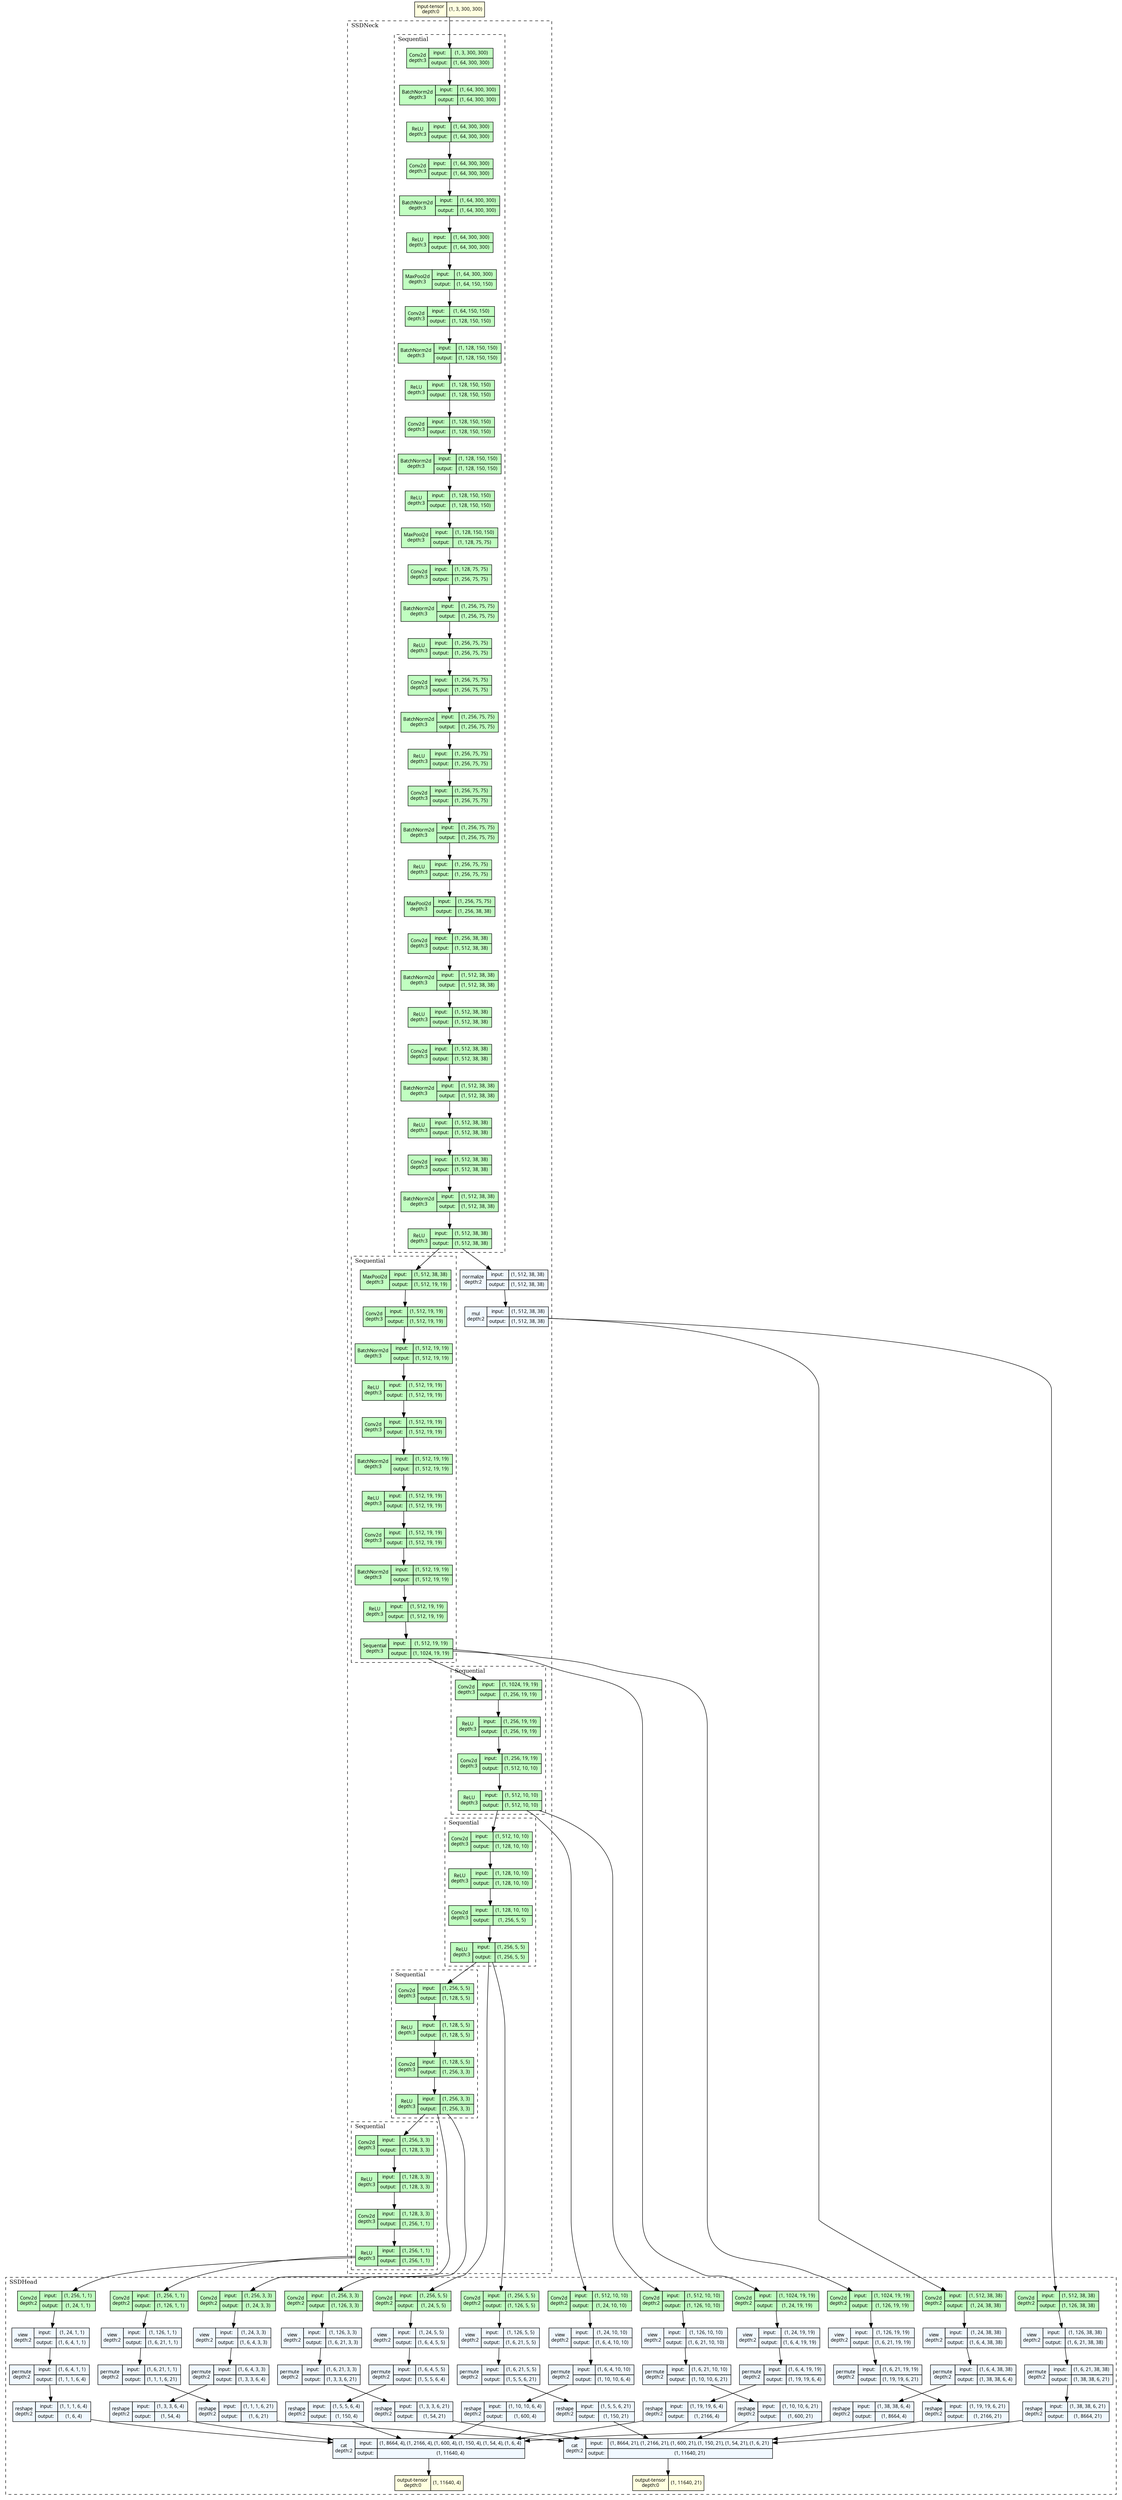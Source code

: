 strict digraph vgg16_bn {
	graph [ordering=in rankdir=TB size="78.89999999999999,78.89999999999999"]
	node [align=left fontname="Linux libertine" fontsize=10 height=0.2 margin=0 ranksep=0.1 shape=plaintext style=filled]
	edge [fontsize=10]
	0 [label=<
                    <TABLE BORDER="0" CELLBORDER="1"
                    CELLSPACING="0" CELLPADDING="4">
                        <TR><TD>input-tensor<BR/>depth:0</TD><TD>(1, 3, 300, 300)</TD></TR>
                    </TABLE>> fillcolor=lightyellow]
	subgraph cluster_2 {
		fontsize=12 label=SSDNeck labeljust=l style=dashed
		subgraph cluster_3 {
			fontsize=12 label=Sequential labeljust=l style=dashed
			1 [label=<
                    <TABLE BORDER="0" CELLBORDER="1"
                    CELLSPACING="0" CELLPADDING="4">
                    <TR>
                        <TD ROWSPAN="2">Conv2d<BR/>depth:3</TD>
                        <TD COLSPAN="2">input:</TD>
                        <TD COLSPAN="2">(1, 3, 300, 300) </TD>
                    </TR>
                    <TR>
                        <TD COLSPAN="2">output: </TD>
                        <TD COLSPAN="2">(1, 64, 300, 300) </TD>
                    </TR>
                    </TABLE>> fillcolor=darkseagreen1]
			2 [label=<
                    <TABLE BORDER="0" CELLBORDER="1"
                    CELLSPACING="0" CELLPADDING="4">
                    <TR>
                        <TD ROWSPAN="2">BatchNorm2d<BR/>depth:3</TD>
                        <TD COLSPAN="2">input:</TD>
                        <TD COLSPAN="2">(1, 64, 300, 300) </TD>
                    </TR>
                    <TR>
                        <TD COLSPAN="2">output: </TD>
                        <TD COLSPAN="2">(1, 64, 300, 300) </TD>
                    </TR>
                    </TABLE>> fillcolor=darkseagreen1]
			3 [label=<
                    <TABLE BORDER="0" CELLBORDER="1"
                    CELLSPACING="0" CELLPADDING="4">
                    <TR>
                        <TD ROWSPAN="2">ReLU<BR/>depth:3</TD>
                        <TD COLSPAN="2">input:</TD>
                        <TD COLSPAN="2">(1, 64, 300, 300) </TD>
                    </TR>
                    <TR>
                        <TD COLSPAN="2">output: </TD>
                        <TD COLSPAN="2">(1, 64, 300, 300) </TD>
                    </TR>
                    </TABLE>> fillcolor=darkseagreen1]
			4 [label=<
                    <TABLE BORDER="0" CELLBORDER="1"
                    CELLSPACING="0" CELLPADDING="4">
                    <TR>
                        <TD ROWSPAN="2">Conv2d<BR/>depth:3</TD>
                        <TD COLSPAN="2">input:</TD>
                        <TD COLSPAN="2">(1, 64, 300, 300) </TD>
                    </TR>
                    <TR>
                        <TD COLSPAN="2">output: </TD>
                        <TD COLSPAN="2">(1, 64, 300, 300) </TD>
                    </TR>
                    </TABLE>> fillcolor=darkseagreen1]
			5 [label=<
                    <TABLE BORDER="0" CELLBORDER="1"
                    CELLSPACING="0" CELLPADDING="4">
                    <TR>
                        <TD ROWSPAN="2">BatchNorm2d<BR/>depth:3</TD>
                        <TD COLSPAN="2">input:</TD>
                        <TD COLSPAN="2">(1, 64, 300, 300) </TD>
                    </TR>
                    <TR>
                        <TD COLSPAN="2">output: </TD>
                        <TD COLSPAN="2">(1, 64, 300, 300) </TD>
                    </TR>
                    </TABLE>> fillcolor=darkseagreen1]
			6 [label=<
                    <TABLE BORDER="0" CELLBORDER="1"
                    CELLSPACING="0" CELLPADDING="4">
                    <TR>
                        <TD ROWSPAN="2">ReLU<BR/>depth:3</TD>
                        <TD COLSPAN="2">input:</TD>
                        <TD COLSPAN="2">(1, 64, 300, 300) </TD>
                    </TR>
                    <TR>
                        <TD COLSPAN="2">output: </TD>
                        <TD COLSPAN="2">(1, 64, 300, 300) </TD>
                    </TR>
                    </TABLE>> fillcolor=darkseagreen1]
			7 [label=<
                    <TABLE BORDER="0" CELLBORDER="1"
                    CELLSPACING="0" CELLPADDING="4">
                    <TR>
                        <TD ROWSPAN="2">MaxPool2d<BR/>depth:3</TD>
                        <TD COLSPAN="2">input:</TD>
                        <TD COLSPAN="2">(1, 64, 300, 300) </TD>
                    </TR>
                    <TR>
                        <TD COLSPAN="2">output: </TD>
                        <TD COLSPAN="2">(1, 64, 150, 150) </TD>
                    </TR>
                    </TABLE>> fillcolor=darkseagreen1]
			8 [label=<
                    <TABLE BORDER="0" CELLBORDER="1"
                    CELLSPACING="0" CELLPADDING="4">
                    <TR>
                        <TD ROWSPAN="2">Conv2d<BR/>depth:3</TD>
                        <TD COLSPAN="2">input:</TD>
                        <TD COLSPAN="2">(1, 64, 150, 150) </TD>
                    </TR>
                    <TR>
                        <TD COLSPAN="2">output: </TD>
                        <TD COLSPAN="2">(1, 128, 150, 150) </TD>
                    </TR>
                    </TABLE>> fillcolor=darkseagreen1]
			9 [label=<
                    <TABLE BORDER="0" CELLBORDER="1"
                    CELLSPACING="0" CELLPADDING="4">
                    <TR>
                        <TD ROWSPAN="2">BatchNorm2d<BR/>depth:3</TD>
                        <TD COLSPAN="2">input:</TD>
                        <TD COLSPAN="2">(1, 128, 150, 150) </TD>
                    </TR>
                    <TR>
                        <TD COLSPAN="2">output: </TD>
                        <TD COLSPAN="2">(1, 128, 150, 150) </TD>
                    </TR>
                    </TABLE>> fillcolor=darkseagreen1]
			10 [label=<
                    <TABLE BORDER="0" CELLBORDER="1"
                    CELLSPACING="0" CELLPADDING="4">
                    <TR>
                        <TD ROWSPAN="2">ReLU<BR/>depth:3</TD>
                        <TD COLSPAN="2">input:</TD>
                        <TD COLSPAN="2">(1, 128, 150, 150) </TD>
                    </TR>
                    <TR>
                        <TD COLSPAN="2">output: </TD>
                        <TD COLSPAN="2">(1, 128, 150, 150) </TD>
                    </TR>
                    </TABLE>> fillcolor=darkseagreen1]
			11 [label=<
                    <TABLE BORDER="0" CELLBORDER="1"
                    CELLSPACING="0" CELLPADDING="4">
                    <TR>
                        <TD ROWSPAN="2">Conv2d<BR/>depth:3</TD>
                        <TD COLSPAN="2">input:</TD>
                        <TD COLSPAN="2">(1, 128, 150, 150) </TD>
                    </TR>
                    <TR>
                        <TD COLSPAN="2">output: </TD>
                        <TD COLSPAN="2">(1, 128, 150, 150) </TD>
                    </TR>
                    </TABLE>> fillcolor=darkseagreen1]
			12 [label=<
                    <TABLE BORDER="0" CELLBORDER="1"
                    CELLSPACING="0" CELLPADDING="4">
                    <TR>
                        <TD ROWSPAN="2">BatchNorm2d<BR/>depth:3</TD>
                        <TD COLSPAN="2">input:</TD>
                        <TD COLSPAN="2">(1, 128, 150, 150) </TD>
                    </TR>
                    <TR>
                        <TD COLSPAN="2">output: </TD>
                        <TD COLSPAN="2">(1, 128, 150, 150) </TD>
                    </TR>
                    </TABLE>> fillcolor=darkseagreen1]
			13 [label=<
                    <TABLE BORDER="0" CELLBORDER="1"
                    CELLSPACING="0" CELLPADDING="4">
                    <TR>
                        <TD ROWSPAN="2">ReLU<BR/>depth:3</TD>
                        <TD COLSPAN="2">input:</TD>
                        <TD COLSPAN="2">(1, 128, 150, 150) </TD>
                    </TR>
                    <TR>
                        <TD COLSPAN="2">output: </TD>
                        <TD COLSPAN="2">(1, 128, 150, 150) </TD>
                    </TR>
                    </TABLE>> fillcolor=darkseagreen1]
			14 [label=<
                    <TABLE BORDER="0" CELLBORDER="1"
                    CELLSPACING="0" CELLPADDING="4">
                    <TR>
                        <TD ROWSPAN="2">MaxPool2d<BR/>depth:3</TD>
                        <TD COLSPAN="2">input:</TD>
                        <TD COLSPAN="2">(1, 128, 150, 150) </TD>
                    </TR>
                    <TR>
                        <TD COLSPAN="2">output: </TD>
                        <TD COLSPAN="2">(1, 128, 75, 75) </TD>
                    </TR>
                    </TABLE>> fillcolor=darkseagreen1]
			15 [label=<
                    <TABLE BORDER="0" CELLBORDER="1"
                    CELLSPACING="0" CELLPADDING="4">
                    <TR>
                        <TD ROWSPAN="2">Conv2d<BR/>depth:3</TD>
                        <TD COLSPAN="2">input:</TD>
                        <TD COLSPAN="2">(1, 128, 75, 75) </TD>
                    </TR>
                    <TR>
                        <TD COLSPAN="2">output: </TD>
                        <TD COLSPAN="2">(1, 256, 75, 75) </TD>
                    </TR>
                    </TABLE>> fillcolor=darkseagreen1]
			16 [label=<
                    <TABLE BORDER="0" CELLBORDER="1"
                    CELLSPACING="0" CELLPADDING="4">
                    <TR>
                        <TD ROWSPAN="2">BatchNorm2d<BR/>depth:3</TD>
                        <TD COLSPAN="2">input:</TD>
                        <TD COLSPAN="2">(1, 256, 75, 75) </TD>
                    </TR>
                    <TR>
                        <TD COLSPAN="2">output: </TD>
                        <TD COLSPAN="2">(1, 256, 75, 75) </TD>
                    </TR>
                    </TABLE>> fillcolor=darkseagreen1]
			17 [label=<
                    <TABLE BORDER="0" CELLBORDER="1"
                    CELLSPACING="0" CELLPADDING="4">
                    <TR>
                        <TD ROWSPAN="2">ReLU<BR/>depth:3</TD>
                        <TD COLSPAN="2">input:</TD>
                        <TD COLSPAN="2">(1, 256, 75, 75) </TD>
                    </TR>
                    <TR>
                        <TD COLSPAN="2">output: </TD>
                        <TD COLSPAN="2">(1, 256, 75, 75) </TD>
                    </TR>
                    </TABLE>> fillcolor=darkseagreen1]
			18 [label=<
                    <TABLE BORDER="0" CELLBORDER="1"
                    CELLSPACING="0" CELLPADDING="4">
                    <TR>
                        <TD ROWSPAN="2">Conv2d<BR/>depth:3</TD>
                        <TD COLSPAN="2">input:</TD>
                        <TD COLSPAN="2">(1, 256, 75, 75) </TD>
                    </TR>
                    <TR>
                        <TD COLSPAN="2">output: </TD>
                        <TD COLSPAN="2">(1, 256, 75, 75) </TD>
                    </TR>
                    </TABLE>> fillcolor=darkseagreen1]
			19 [label=<
                    <TABLE BORDER="0" CELLBORDER="1"
                    CELLSPACING="0" CELLPADDING="4">
                    <TR>
                        <TD ROWSPAN="2">BatchNorm2d<BR/>depth:3</TD>
                        <TD COLSPAN="2">input:</TD>
                        <TD COLSPAN="2">(1, 256, 75, 75) </TD>
                    </TR>
                    <TR>
                        <TD COLSPAN="2">output: </TD>
                        <TD COLSPAN="2">(1, 256, 75, 75) </TD>
                    </TR>
                    </TABLE>> fillcolor=darkseagreen1]
			20 [label=<
                    <TABLE BORDER="0" CELLBORDER="1"
                    CELLSPACING="0" CELLPADDING="4">
                    <TR>
                        <TD ROWSPAN="2">ReLU<BR/>depth:3</TD>
                        <TD COLSPAN="2">input:</TD>
                        <TD COLSPAN="2">(1, 256, 75, 75) </TD>
                    </TR>
                    <TR>
                        <TD COLSPAN="2">output: </TD>
                        <TD COLSPAN="2">(1, 256, 75, 75) </TD>
                    </TR>
                    </TABLE>> fillcolor=darkseagreen1]
			21 [label=<
                    <TABLE BORDER="0" CELLBORDER="1"
                    CELLSPACING="0" CELLPADDING="4">
                    <TR>
                        <TD ROWSPAN="2">Conv2d<BR/>depth:3</TD>
                        <TD COLSPAN="2">input:</TD>
                        <TD COLSPAN="2">(1, 256, 75, 75) </TD>
                    </TR>
                    <TR>
                        <TD COLSPAN="2">output: </TD>
                        <TD COLSPAN="2">(1, 256, 75, 75) </TD>
                    </TR>
                    </TABLE>> fillcolor=darkseagreen1]
			22 [label=<
                    <TABLE BORDER="0" CELLBORDER="1"
                    CELLSPACING="0" CELLPADDING="4">
                    <TR>
                        <TD ROWSPAN="2">BatchNorm2d<BR/>depth:3</TD>
                        <TD COLSPAN="2">input:</TD>
                        <TD COLSPAN="2">(1, 256, 75, 75) </TD>
                    </TR>
                    <TR>
                        <TD COLSPAN="2">output: </TD>
                        <TD COLSPAN="2">(1, 256, 75, 75) </TD>
                    </TR>
                    </TABLE>> fillcolor=darkseagreen1]
			23 [label=<
                    <TABLE BORDER="0" CELLBORDER="1"
                    CELLSPACING="0" CELLPADDING="4">
                    <TR>
                        <TD ROWSPAN="2">ReLU<BR/>depth:3</TD>
                        <TD COLSPAN="2">input:</TD>
                        <TD COLSPAN="2">(1, 256, 75, 75) </TD>
                    </TR>
                    <TR>
                        <TD COLSPAN="2">output: </TD>
                        <TD COLSPAN="2">(1, 256, 75, 75) </TD>
                    </TR>
                    </TABLE>> fillcolor=darkseagreen1]
			24 [label=<
                    <TABLE BORDER="0" CELLBORDER="1"
                    CELLSPACING="0" CELLPADDING="4">
                    <TR>
                        <TD ROWSPAN="2">MaxPool2d<BR/>depth:3</TD>
                        <TD COLSPAN="2">input:</TD>
                        <TD COLSPAN="2">(1, 256, 75, 75) </TD>
                    </TR>
                    <TR>
                        <TD COLSPAN="2">output: </TD>
                        <TD COLSPAN="2">(1, 256, 38, 38) </TD>
                    </TR>
                    </TABLE>> fillcolor=darkseagreen1]
			25 [label=<
                    <TABLE BORDER="0" CELLBORDER="1"
                    CELLSPACING="0" CELLPADDING="4">
                    <TR>
                        <TD ROWSPAN="2">Conv2d<BR/>depth:3</TD>
                        <TD COLSPAN="2">input:</TD>
                        <TD COLSPAN="2">(1, 256, 38, 38) </TD>
                    </TR>
                    <TR>
                        <TD COLSPAN="2">output: </TD>
                        <TD COLSPAN="2">(1, 512, 38, 38) </TD>
                    </TR>
                    </TABLE>> fillcolor=darkseagreen1]
			26 [label=<
                    <TABLE BORDER="0" CELLBORDER="1"
                    CELLSPACING="0" CELLPADDING="4">
                    <TR>
                        <TD ROWSPAN="2">BatchNorm2d<BR/>depth:3</TD>
                        <TD COLSPAN="2">input:</TD>
                        <TD COLSPAN="2">(1, 512, 38, 38) </TD>
                    </TR>
                    <TR>
                        <TD COLSPAN="2">output: </TD>
                        <TD COLSPAN="2">(1, 512, 38, 38) </TD>
                    </TR>
                    </TABLE>> fillcolor=darkseagreen1]
			27 [label=<
                    <TABLE BORDER="0" CELLBORDER="1"
                    CELLSPACING="0" CELLPADDING="4">
                    <TR>
                        <TD ROWSPAN="2">ReLU<BR/>depth:3</TD>
                        <TD COLSPAN="2">input:</TD>
                        <TD COLSPAN="2">(1, 512, 38, 38) </TD>
                    </TR>
                    <TR>
                        <TD COLSPAN="2">output: </TD>
                        <TD COLSPAN="2">(1, 512, 38, 38) </TD>
                    </TR>
                    </TABLE>> fillcolor=darkseagreen1]
			28 [label=<
                    <TABLE BORDER="0" CELLBORDER="1"
                    CELLSPACING="0" CELLPADDING="4">
                    <TR>
                        <TD ROWSPAN="2">Conv2d<BR/>depth:3</TD>
                        <TD COLSPAN="2">input:</TD>
                        <TD COLSPAN="2">(1, 512, 38, 38) </TD>
                    </TR>
                    <TR>
                        <TD COLSPAN="2">output: </TD>
                        <TD COLSPAN="2">(1, 512, 38, 38) </TD>
                    </TR>
                    </TABLE>> fillcolor=darkseagreen1]
			29 [label=<
                    <TABLE BORDER="0" CELLBORDER="1"
                    CELLSPACING="0" CELLPADDING="4">
                    <TR>
                        <TD ROWSPAN="2">BatchNorm2d<BR/>depth:3</TD>
                        <TD COLSPAN="2">input:</TD>
                        <TD COLSPAN="2">(1, 512, 38, 38) </TD>
                    </TR>
                    <TR>
                        <TD COLSPAN="2">output: </TD>
                        <TD COLSPAN="2">(1, 512, 38, 38) </TD>
                    </TR>
                    </TABLE>> fillcolor=darkseagreen1]
			30 [label=<
                    <TABLE BORDER="0" CELLBORDER="1"
                    CELLSPACING="0" CELLPADDING="4">
                    <TR>
                        <TD ROWSPAN="2">ReLU<BR/>depth:3</TD>
                        <TD COLSPAN="2">input:</TD>
                        <TD COLSPAN="2">(1, 512, 38, 38) </TD>
                    </TR>
                    <TR>
                        <TD COLSPAN="2">output: </TD>
                        <TD COLSPAN="2">(1, 512, 38, 38) </TD>
                    </TR>
                    </TABLE>> fillcolor=darkseagreen1]
			31 [label=<
                    <TABLE BORDER="0" CELLBORDER="1"
                    CELLSPACING="0" CELLPADDING="4">
                    <TR>
                        <TD ROWSPAN="2">Conv2d<BR/>depth:3</TD>
                        <TD COLSPAN="2">input:</TD>
                        <TD COLSPAN="2">(1, 512, 38, 38) </TD>
                    </TR>
                    <TR>
                        <TD COLSPAN="2">output: </TD>
                        <TD COLSPAN="2">(1, 512, 38, 38) </TD>
                    </TR>
                    </TABLE>> fillcolor=darkseagreen1]
			32 [label=<
                    <TABLE BORDER="0" CELLBORDER="1"
                    CELLSPACING="0" CELLPADDING="4">
                    <TR>
                        <TD ROWSPAN="2">BatchNorm2d<BR/>depth:3</TD>
                        <TD COLSPAN="2">input:</TD>
                        <TD COLSPAN="2">(1, 512, 38, 38) </TD>
                    </TR>
                    <TR>
                        <TD COLSPAN="2">output: </TD>
                        <TD COLSPAN="2">(1, 512, 38, 38) </TD>
                    </TR>
                    </TABLE>> fillcolor=darkseagreen1]
			33 [label=<
                    <TABLE BORDER="0" CELLBORDER="1"
                    CELLSPACING="0" CELLPADDING="4">
                    <TR>
                        <TD ROWSPAN="2">ReLU<BR/>depth:3</TD>
                        <TD COLSPAN="2">input:</TD>
                        <TD COLSPAN="2">(1, 512, 38, 38) </TD>
                    </TR>
                    <TR>
                        <TD COLSPAN="2">output: </TD>
                        <TD COLSPAN="2">(1, 512, 38, 38) </TD>
                    </TR>
                    </TABLE>> fillcolor=darkseagreen1]
		}
		34 [label=<
                    <TABLE BORDER="0" CELLBORDER="1"
                    CELLSPACING="0" CELLPADDING="4">
                    <TR>
                        <TD ROWSPAN="2">normalize<BR/>depth:2</TD>
                        <TD COLSPAN="2">input:</TD>
                        <TD COLSPAN="2">(1, 512, 38, 38) </TD>
                    </TR>
                    <TR>
                        <TD COLSPAN="2">output: </TD>
                        <TD COLSPAN="2">(1, 512, 38, 38) </TD>
                    </TR>
                    </TABLE>> fillcolor=aliceblue]
		35 [label=<
                    <TABLE BORDER="0" CELLBORDER="1"
                    CELLSPACING="0" CELLPADDING="4">
                    <TR>
                        <TD ROWSPAN="2">mul<BR/>depth:2</TD>
                        <TD COLSPAN="2">input:</TD>
                        <TD COLSPAN="2">(1, 512, 38, 38) </TD>
                    </TR>
                    <TR>
                        <TD COLSPAN="2">output: </TD>
                        <TD COLSPAN="2">(1, 512, 38, 38) </TD>
                    </TR>
                    </TABLE>> fillcolor=aliceblue]
		subgraph cluster_4 {
			fontsize=12 label=Sequential labeljust=l style=dashed
			36 [label=<
                    <TABLE BORDER="0" CELLBORDER="1"
                    CELLSPACING="0" CELLPADDING="4">
                    <TR>
                        <TD ROWSPAN="2">MaxPool2d<BR/>depth:3</TD>
                        <TD COLSPAN="2">input:</TD>
                        <TD COLSPAN="2">(1, 512, 38, 38) </TD>
                    </TR>
                    <TR>
                        <TD COLSPAN="2">output: </TD>
                        <TD COLSPAN="2">(1, 512, 19, 19) </TD>
                    </TR>
                    </TABLE>> fillcolor=darkseagreen1]
			37 [label=<
                    <TABLE BORDER="0" CELLBORDER="1"
                    CELLSPACING="0" CELLPADDING="4">
                    <TR>
                        <TD ROWSPAN="2">Conv2d<BR/>depth:3</TD>
                        <TD COLSPAN="2">input:</TD>
                        <TD COLSPAN="2">(1, 512, 19, 19) </TD>
                    </TR>
                    <TR>
                        <TD COLSPAN="2">output: </TD>
                        <TD COLSPAN="2">(1, 512, 19, 19) </TD>
                    </TR>
                    </TABLE>> fillcolor=darkseagreen1]
			38 [label=<
                    <TABLE BORDER="0" CELLBORDER="1"
                    CELLSPACING="0" CELLPADDING="4">
                    <TR>
                        <TD ROWSPAN="2">BatchNorm2d<BR/>depth:3</TD>
                        <TD COLSPAN="2">input:</TD>
                        <TD COLSPAN="2">(1, 512, 19, 19) </TD>
                    </TR>
                    <TR>
                        <TD COLSPAN="2">output: </TD>
                        <TD COLSPAN="2">(1, 512, 19, 19) </TD>
                    </TR>
                    </TABLE>> fillcolor=darkseagreen1]
			39 [label=<
                    <TABLE BORDER="0" CELLBORDER="1"
                    CELLSPACING="0" CELLPADDING="4">
                    <TR>
                        <TD ROWSPAN="2">ReLU<BR/>depth:3</TD>
                        <TD COLSPAN="2">input:</TD>
                        <TD COLSPAN="2">(1, 512, 19, 19) </TD>
                    </TR>
                    <TR>
                        <TD COLSPAN="2">output: </TD>
                        <TD COLSPAN="2">(1, 512, 19, 19) </TD>
                    </TR>
                    </TABLE>> fillcolor=darkseagreen1]
			40 [label=<
                    <TABLE BORDER="0" CELLBORDER="1"
                    CELLSPACING="0" CELLPADDING="4">
                    <TR>
                        <TD ROWSPAN="2">Conv2d<BR/>depth:3</TD>
                        <TD COLSPAN="2">input:</TD>
                        <TD COLSPAN="2">(1, 512, 19, 19) </TD>
                    </TR>
                    <TR>
                        <TD COLSPAN="2">output: </TD>
                        <TD COLSPAN="2">(1, 512, 19, 19) </TD>
                    </TR>
                    </TABLE>> fillcolor=darkseagreen1]
			41 [label=<
                    <TABLE BORDER="0" CELLBORDER="1"
                    CELLSPACING="0" CELLPADDING="4">
                    <TR>
                        <TD ROWSPAN="2">BatchNorm2d<BR/>depth:3</TD>
                        <TD COLSPAN="2">input:</TD>
                        <TD COLSPAN="2">(1, 512, 19, 19) </TD>
                    </TR>
                    <TR>
                        <TD COLSPAN="2">output: </TD>
                        <TD COLSPAN="2">(1, 512, 19, 19) </TD>
                    </TR>
                    </TABLE>> fillcolor=darkseagreen1]
			42 [label=<
                    <TABLE BORDER="0" CELLBORDER="1"
                    CELLSPACING="0" CELLPADDING="4">
                    <TR>
                        <TD ROWSPAN="2">ReLU<BR/>depth:3</TD>
                        <TD COLSPAN="2">input:</TD>
                        <TD COLSPAN="2">(1, 512, 19, 19) </TD>
                    </TR>
                    <TR>
                        <TD COLSPAN="2">output: </TD>
                        <TD COLSPAN="2">(1, 512, 19, 19) </TD>
                    </TR>
                    </TABLE>> fillcolor=darkseagreen1]
			43 [label=<
                    <TABLE BORDER="0" CELLBORDER="1"
                    CELLSPACING="0" CELLPADDING="4">
                    <TR>
                        <TD ROWSPAN="2">Conv2d<BR/>depth:3</TD>
                        <TD COLSPAN="2">input:</TD>
                        <TD COLSPAN="2">(1, 512, 19, 19) </TD>
                    </TR>
                    <TR>
                        <TD COLSPAN="2">output: </TD>
                        <TD COLSPAN="2">(1, 512, 19, 19) </TD>
                    </TR>
                    </TABLE>> fillcolor=darkseagreen1]
			44 [label=<
                    <TABLE BORDER="0" CELLBORDER="1"
                    CELLSPACING="0" CELLPADDING="4">
                    <TR>
                        <TD ROWSPAN="2">BatchNorm2d<BR/>depth:3</TD>
                        <TD COLSPAN="2">input:</TD>
                        <TD COLSPAN="2">(1, 512, 19, 19) </TD>
                    </TR>
                    <TR>
                        <TD COLSPAN="2">output: </TD>
                        <TD COLSPAN="2">(1, 512, 19, 19) </TD>
                    </TR>
                    </TABLE>> fillcolor=darkseagreen1]
			45 [label=<
                    <TABLE BORDER="0" CELLBORDER="1"
                    CELLSPACING="0" CELLPADDING="4">
                    <TR>
                        <TD ROWSPAN="2">ReLU<BR/>depth:3</TD>
                        <TD COLSPAN="2">input:</TD>
                        <TD COLSPAN="2">(1, 512, 19, 19) </TD>
                    </TR>
                    <TR>
                        <TD COLSPAN="2">output: </TD>
                        <TD COLSPAN="2">(1, 512, 19, 19) </TD>
                    </TR>
                    </TABLE>> fillcolor=darkseagreen1]
			46 [label=<
                    <TABLE BORDER="0" CELLBORDER="1"
                    CELLSPACING="0" CELLPADDING="4">
                    <TR>
                        <TD ROWSPAN="2">Sequential<BR/>depth:3</TD>
                        <TD COLSPAN="2">input:</TD>
                        <TD COLSPAN="2">(1, 512, 19, 19) </TD>
                    </TR>
                    <TR>
                        <TD COLSPAN="2">output: </TD>
                        <TD COLSPAN="2">(1, 1024, 19, 19) </TD>
                    </TR>
                    </TABLE>> fillcolor=darkseagreen1]
		}
		subgraph cluster_5 {
			fontsize=12 label=Sequential labeljust=l style=dashed
			47 [label=<
                    <TABLE BORDER="0" CELLBORDER="1"
                    CELLSPACING="0" CELLPADDING="4">
                    <TR>
                        <TD ROWSPAN="2">Conv2d<BR/>depth:3</TD>
                        <TD COLSPAN="2">input:</TD>
                        <TD COLSPAN="2">(1, 1024, 19, 19) </TD>
                    </TR>
                    <TR>
                        <TD COLSPAN="2">output: </TD>
                        <TD COLSPAN="2">(1, 256, 19, 19) </TD>
                    </TR>
                    </TABLE>> fillcolor=darkseagreen1]
			48 [label=<
                    <TABLE BORDER="0" CELLBORDER="1"
                    CELLSPACING="0" CELLPADDING="4">
                    <TR>
                        <TD ROWSPAN="2">ReLU<BR/>depth:3</TD>
                        <TD COLSPAN="2">input:</TD>
                        <TD COLSPAN="2">(1, 256, 19, 19) </TD>
                    </TR>
                    <TR>
                        <TD COLSPAN="2">output: </TD>
                        <TD COLSPAN="2">(1, 256, 19, 19) </TD>
                    </TR>
                    </TABLE>> fillcolor=darkseagreen1]
			49 [label=<
                    <TABLE BORDER="0" CELLBORDER="1"
                    CELLSPACING="0" CELLPADDING="4">
                    <TR>
                        <TD ROWSPAN="2">Conv2d<BR/>depth:3</TD>
                        <TD COLSPAN="2">input:</TD>
                        <TD COLSPAN="2">(1, 256, 19, 19) </TD>
                    </TR>
                    <TR>
                        <TD COLSPAN="2">output: </TD>
                        <TD COLSPAN="2">(1, 512, 10, 10) </TD>
                    </TR>
                    </TABLE>> fillcolor=darkseagreen1]
			50 [label=<
                    <TABLE BORDER="0" CELLBORDER="1"
                    CELLSPACING="0" CELLPADDING="4">
                    <TR>
                        <TD ROWSPAN="2">ReLU<BR/>depth:3</TD>
                        <TD COLSPAN="2">input:</TD>
                        <TD COLSPAN="2">(1, 512, 10, 10) </TD>
                    </TR>
                    <TR>
                        <TD COLSPAN="2">output: </TD>
                        <TD COLSPAN="2">(1, 512, 10, 10) </TD>
                    </TR>
                    </TABLE>> fillcolor=darkseagreen1]
		}
		subgraph cluster_6 {
			fontsize=12 label=Sequential labeljust=l style=dashed
			51 [label=<
                    <TABLE BORDER="0" CELLBORDER="1"
                    CELLSPACING="0" CELLPADDING="4">
                    <TR>
                        <TD ROWSPAN="2">Conv2d<BR/>depth:3</TD>
                        <TD COLSPAN="2">input:</TD>
                        <TD COLSPAN="2">(1, 512, 10, 10) </TD>
                    </TR>
                    <TR>
                        <TD COLSPAN="2">output: </TD>
                        <TD COLSPAN="2">(1, 128, 10, 10) </TD>
                    </TR>
                    </TABLE>> fillcolor=darkseagreen1]
			52 [label=<
                    <TABLE BORDER="0" CELLBORDER="1"
                    CELLSPACING="0" CELLPADDING="4">
                    <TR>
                        <TD ROWSPAN="2">ReLU<BR/>depth:3</TD>
                        <TD COLSPAN="2">input:</TD>
                        <TD COLSPAN="2">(1, 128, 10, 10) </TD>
                    </TR>
                    <TR>
                        <TD COLSPAN="2">output: </TD>
                        <TD COLSPAN="2">(1, 128, 10, 10) </TD>
                    </TR>
                    </TABLE>> fillcolor=darkseagreen1]
			53 [label=<
                    <TABLE BORDER="0" CELLBORDER="1"
                    CELLSPACING="0" CELLPADDING="4">
                    <TR>
                        <TD ROWSPAN="2">Conv2d<BR/>depth:3</TD>
                        <TD COLSPAN="2">input:</TD>
                        <TD COLSPAN="2">(1, 128, 10, 10) </TD>
                    </TR>
                    <TR>
                        <TD COLSPAN="2">output: </TD>
                        <TD COLSPAN="2">(1, 256, 5, 5) </TD>
                    </TR>
                    </TABLE>> fillcolor=darkseagreen1]
			54 [label=<
                    <TABLE BORDER="0" CELLBORDER="1"
                    CELLSPACING="0" CELLPADDING="4">
                    <TR>
                        <TD ROWSPAN="2">ReLU<BR/>depth:3</TD>
                        <TD COLSPAN="2">input:</TD>
                        <TD COLSPAN="2">(1, 256, 5, 5) </TD>
                    </TR>
                    <TR>
                        <TD COLSPAN="2">output: </TD>
                        <TD COLSPAN="2">(1, 256, 5, 5) </TD>
                    </TR>
                    </TABLE>> fillcolor=darkseagreen1]
		}
		subgraph cluster_7 {
			fontsize=12 label=Sequential labeljust=l style=dashed
			55 [label=<
                    <TABLE BORDER="0" CELLBORDER="1"
                    CELLSPACING="0" CELLPADDING="4">
                    <TR>
                        <TD ROWSPAN="2">Conv2d<BR/>depth:3</TD>
                        <TD COLSPAN="2">input:</TD>
                        <TD COLSPAN="2">(1, 256, 5, 5) </TD>
                    </TR>
                    <TR>
                        <TD COLSPAN="2">output: </TD>
                        <TD COLSPAN="2">(1, 128, 5, 5) </TD>
                    </TR>
                    </TABLE>> fillcolor=darkseagreen1]
			56 [label=<
                    <TABLE BORDER="0" CELLBORDER="1"
                    CELLSPACING="0" CELLPADDING="4">
                    <TR>
                        <TD ROWSPAN="2">ReLU<BR/>depth:3</TD>
                        <TD COLSPAN="2">input:</TD>
                        <TD COLSPAN="2">(1, 128, 5, 5) </TD>
                    </TR>
                    <TR>
                        <TD COLSPAN="2">output: </TD>
                        <TD COLSPAN="2">(1, 128, 5, 5) </TD>
                    </TR>
                    </TABLE>> fillcolor=darkseagreen1]
			57 [label=<
                    <TABLE BORDER="0" CELLBORDER="1"
                    CELLSPACING="0" CELLPADDING="4">
                    <TR>
                        <TD ROWSPAN="2">Conv2d<BR/>depth:3</TD>
                        <TD COLSPAN="2">input:</TD>
                        <TD COLSPAN="2">(1, 128, 5, 5) </TD>
                    </TR>
                    <TR>
                        <TD COLSPAN="2">output: </TD>
                        <TD COLSPAN="2">(1, 256, 3, 3) </TD>
                    </TR>
                    </TABLE>> fillcolor=darkseagreen1]
			58 [label=<
                    <TABLE BORDER="0" CELLBORDER="1"
                    CELLSPACING="0" CELLPADDING="4">
                    <TR>
                        <TD ROWSPAN="2">ReLU<BR/>depth:3</TD>
                        <TD COLSPAN="2">input:</TD>
                        <TD COLSPAN="2">(1, 256, 3, 3) </TD>
                    </TR>
                    <TR>
                        <TD COLSPAN="2">output: </TD>
                        <TD COLSPAN="2">(1, 256, 3, 3) </TD>
                    </TR>
                    </TABLE>> fillcolor=darkseagreen1]
		}
		subgraph cluster_8 {
			fontsize=12 label=Sequential labeljust=l style=dashed
			59 [label=<
                    <TABLE BORDER="0" CELLBORDER="1"
                    CELLSPACING="0" CELLPADDING="4">
                    <TR>
                        <TD ROWSPAN="2">Conv2d<BR/>depth:3</TD>
                        <TD COLSPAN="2">input:</TD>
                        <TD COLSPAN="2">(1, 256, 3, 3) </TD>
                    </TR>
                    <TR>
                        <TD COLSPAN="2">output: </TD>
                        <TD COLSPAN="2">(1, 128, 3, 3) </TD>
                    </TR>
                    </TABLE>> fillcolor=darkseagreen1]
			60 [label=<
                    <TABLE BORDER="0" CELLBORDER="1"
                    CELLSPACING="0" CELLPADDING="4">
                    <TR>
                        <TD ROWSPAN="2">ReLU<BR/>depth:3</TD>
                        <TD COLSPAN="2">input:</TD>
                        <TD COLSPAN="2">(1, 128, 3, 3) </TD>
                    </TR>
                    <TR>
                        <TD COLSPAN="2">output: </TD>
                        <TD COLSPAN="2">(1, 128, 3, 3) </TD>
                    </TR>
                    </TABLE>> fillcolor=darkseagreen1]
			61 [label=<
                    <TABLE BORDER="0" CELLBORDER="1"
                    CELLSPACING="0" CELLPADDING="4">
                    <TR>
                        <TD ROWSPAN="2">Conv2d<BR/>depth:3</TD>
                        <TD COLSPAN="2">input:</TD>
                        <TD COLSPAN="2">(1, 128, 3, 3) </TD>
                    </TR>
                    <TR>
                        <TD COLSPAN="2">output: </TD>
                        <TD COLSPAN="2">(1, 256, 1, 1) </TD>
                    </TR>
                    </TABLE>> fillcolor=darkseagreen1]
			62 [label=<
                    <TABLE BORDER="0" CELLBORDER="1"
                    CELLSPACING="0" CELLPADDING="4">
                    <TR>
                        <TD ROWSPAN="2">ReLU<BR/>depth:3</TD>
                        <TD COLSPAN="2">input:</TD>
                        <TD COLSPAN="2">(1, 256, 1, 1) </TD>
                    </TR>
                    <TR>
                        <TD COLSPAN="2">output: </TD>
                        <TD COLSPAN="2">(1, 256, 1, 1) </TD>
                    </TR>
                    </TABLE>> fillcolor=darkseagreen1]
		}
	}
	subgraph cluster_9 {
		fontsize=12 label=SSDHead labeljust=l style=dashed
		63 [label=<
                    <TABLE BORDER="0" CELLBORDER="1"
                    CELLSPACING="0" CELLPADDING="4">
                    <TR>
                        <TD ROWSPAN="2">Conv2d<BR/>depth:2</TD>
                        <TD COLSPAN="2">input:</TD>
                        <TD COLSPAN="2">(1, 512, 38, 38) </TD>
                    </TR>
                    <TR>
                        <TD COLSPAN="2">output: </TD>
                        <TD COLSPAN="2">(1, 126, 38, 38) </TD>
                    </TR>
                    </TABLE>> fillcolor=darkseagreen1]
		64 [label=<
                    <TABLE BORDER="0" CELLBORDER="1"
                    CELLSPACING="0" CELLPADDING="4">
                    <TR>
                        <TD ROWSPAN="2">Conv2d<BR/>depth:2</TD>
                        <TD COLSPAN="2">input:</TD>
                        <TD COLSPAN="2">(1, 512, 38, 38) </TD>
                    </TR>
                    <TR>
                        <TD COLSPAN="2">output: </TD>
                        <TD COLSPAN="2">(1, 24, 38, 38) </TD>
                    </TR>
                    </TABLE>> fillcolor=darkseagreen1]
		65 [label=<
                    <TABLE BORDER="0" CELLBORDER="1"
                    CELLSPACING="0" CELLPADDING="4">
                    <TR>
                        <TD ROWSPAN="2">view<BR/>depth:2</TD>
                        <TD COLSPAN="2">input:</TD>
                        <TD COLSPAN="2">(1, 126, 38, 38) </TD>
                    </TR>
                    <TR>
                        <TD COLSPAN="2">output: </TD>
                        <TD COLSPAN="2">(1, 6, 21, 38, 38) </TD>
                    </TR>
                    </TABLE>> fillcolor=aliceblue]
		66 [label=<
                    <TABLE BORDER="0" CELLBORDER="1"
                    CELLSPACING="0" CELLPADDING="4">
                    <TR>
                        <TD ROWSPAN="2">permute<BR/>depth:2</TD>
                        <TD COLSPAN="2">input:</TD>
                        <TD COLSPAN="2">(1, 6, 21, 38, 38) </TD>
                    </TR>
                    <TR>
                        <TD COLSPAN="2">output: </TD>
                        <TD COLSPAN="2">(1, 38, 38, 6, 21) </TD>
                    </TR>
                    </TABLE>> fillcolor=aliceblue]
		67 [label=<
                    <TABLE BORDER="0" CELLBORDER="1"
                    CELLSPACING="0" CELLPADDING="4">
                    <TR>
                        <TD ROWSPAN="2">reshape<BR/>depth:2</TD>
                        <TD COLSPAN="2">input:</TD>
                        <TD COLSPAN="2">(1, 38, 38, 6, 21) </TD>
                    </TR>
                    <TR>
                        <TD COLSPAN="2">output: </TD>
                        <TD COLSPAN="2">(1, 8664, 21) </TD>
                    </TR>
                    </TABLE>> fillcolor=aliceblue]
		68 [label=<
                    <TABLE BORDER="0" CELLBORDER="1"
                    CELLSPACING="0" CELLPADDING="4">
                    <TR>
                        <TD ROWSPAN="2">view<BR/>depth:2</TD>
                        <TD COLSPAN="2">input:</TD>
                        <TD COLSPAN="2">(1, 24, 38, 38) </TD>
                    </TR>
                    <TR>
                        <TD COLSPAN="2">output: </TD>
                        <TD COLSPAN="2">(1, 6, 4, 38, 38) </TD>
                    </TR>
                    </TABLE>> fillcolor=aliceblue]
		69 [label=<
                    <TABLE BORDER="0" CELLBORDER="1"
                    CELLSPACING="0" CELLPADDING="4">
                    <TR>
                        <TD ROWSPAN="2">permute<BR/>depth:2</TD>
                        <TD COLSPAN="2">input:</TD>
                        <TD COLSPAN="2">(1, 6, 4, 38, 38) </TD>
                    </TR>
                    <TR>
                        <TD COLSPAN="2">output: </TD>
                        <TD COLSPAN="2">(1, 38, 38, 6, 4) </TD>
                    </TR>
                    </TABLE>> fillcolor=aliceblue]
		70 [label=<
                    <TABLE BORDER="0" CELLBORDER="1"
                    CELLSPACING="0" CELLPADDING="4">
                    <TR>
                        <TD ROWSPAN="2">reshape<BR/>depth:2</TD>
                        <TD COLSPAN="2">input:</TD>
                        <TD COLSPAN="2">(1, 38, 38, 6, 4) </TD>
                    </TR>
                    <TR>
                        <TD COLSPAN="2">output: </TD>
                        <TD COLSPAN="2">(1, 8664, 4) </TD>
                    </TR>
                    </TABLE>> fillcolor=aliceblue]
		71 [label=<
                    <TABLE BORDER="0" CELLBORDER="1"
                    CELLSPACING="0" CELLPADDING="4">
                    <TR>
                        <TD ROWSPAN="2">Conv2d<BR/>depth:2</TD>
                        <TD COLSPAN="2">input:</TD>
                        <TD COLSPAN="2">(1, 1024, 19, 19) </TD>
                    </TR>
                    <TR>
                        <TD COLSPAN="2">output: </TD>
                        <TD COLSPAN="2">(1, 126, 19, 19) </TD>
                    </TR>
                    </TABLE>> fillcolor=darkseagreen1]
		72 [label=<
                    <TABLE BORDER="0" CELLBORDER="1"
                    CELLSPACING="0" CELLPADDING="4">
                    <TR>
                        <TD ROWSPAN="2">Conv2d<BR/>depth:2</TD>
                        <TD COLSPAN="2">input:</TD>
                        <TD COLSPAN="2">(1, 1024, 19, 19) </TD>
                    </TR>
                    <TR>
                        <TD COLSPAN="2">output: </TD>
                        <TD COLSPAN="2">(1, 24, 19, 19) </TD>
                    </TR>
                    </TABLE>> fillcolor=darkseagreen1]
		73 [label=<
                    <TABLE BORDER="0" CELLBORDER="1"
                    CELLSPACING="0" CELLPADDING="4">
                    <TR>
                        <TD ROWSPAN="2">view<BR/>depth:2</TD>
                        <TD COLSPAN="2">input:</TD>
                        <TD COLSPAN="2">(1, 126, 19, 19) </TD>
                    </TR>
                    <TR>
                        <TD COLSPAN="2">output: </TD>
                        <TD COLSPAN="2">(1, 6, 21, 19, 19) </TD>
                    </TR>
                    </TABLE>> fillcolor=aliceblue]
		74 [label=<
                    <TABLE BORDER="0" CELLBORDER="1"
                    CELLSPACING="0" CELLPADDING="4">
                    <TR>
                        <TD ROWSPAN="2">permute<BR/>depth:2</TD>
                        <TD COLSPAN="2">input:</TD>
                        <TD COLSPAN="2">(1, 6, 21, 19, 19) </TD>
                    </TR>
                    <TR>
                        <TD COLSPAN="2">output: </TD>
                        <TD COLSPAN="2">(1, 19, 19, 6, 21) </TD>
                    </TR>
                    </TABLE>> fillcolor=aliceblue]
		75 [label=<
                    <TABLE BORDER="0" CELLBORDER="1"
                    CELLSPACING="0" CELLPADDING="4">
                    <TR>
                        <TD ROWSPAN="2">reshape<BR/>depth:2</TD>
                        <TD COLSPAN="2">input:</TD>
                        <TD COLSPAN="2">(1, 19, 19, 6, 21) </TD>
                    </TR>
                    <TR>
                        <TD COLSPAN="2">output: </TD>
                        <TD COLSPAN="2">(1, 2166, 21) </TD>
                    </TR>
                    </TABLE>> fillcolor=aliceblue]
		76 [label=<
                    <TABLE BORDER="0" CELLBORDER="1"
                    CELLSPACING="0" CELLPADDING="4">
                    <TR>
                        <TD ROWSPAN="2">view<BR/>depth:2</TD>
                        <TD COLSPAN="2">input:</TD>
                        <TD COLSPAN="2">(1, 24, 19, 19) </TD>
                    </TR>
                    <TR>
                        <TD COLSPAN="2">output: </TD>
                        <TD COLSPAN="2">(1, 6, 4, 19, 19) </TD>
                    </TR>
                    </TABLE>> fillcolor=aliceblue]
		77 [label=<
                    <TABLE BORDER="0" CELLBORDER="1"
                    CELLSPACING="0" CELLPADDING="4">
                    <TR>
                        <TD ROWSPAN="2">permute<BR/>depth:2</TD>
                        <TD COLSPAN="2">input:</TD>
                        <TD COLSPAN="2">(1, 6, 4, 19, 19) </TD>
                    </TR>
                    <TR>
                        <TD COLSPAN="2">output: </TD>
                        <TD COLSPAN="2">(1, 19, 19, 6, 4) </TD>
                    </TR>
                    </TABLE>> fillcolor=aliceblue]
		78 [label=<
                    <TABLE BORDER="0" CELLBORDER="1"
                    CELLSPACING="0" CELLPADDING="4">
                    <TR>
                        <TD ROWSPAN="2">reshape<BR/>depth:2</TD>
                        <TD COLSPAN="2">input:</TD>
                        <TD COLSPAN="2">(1, 19, 19, 6, 4) </TD>
                    </TR>
                    <TR>
                        <TD COLSPAN="2">output: </TD>
                        <TD COLSPAN="2">(1, 2166, 4) </TD>
                    </TR>
                    </TABLE>> fillcolor=aliceblue]
		79 [label=<
                    <TABLE BORDER="0" CELLBORDER="1"
                    CELLSPACING="0" CELLPADDING="4">
                    <TR>
                        <TD ROWSPAN="2">Conv2d<BR/>depth:2</TD>
                        <TD COLSPAN="2">input:</TD>
                        <TD COLSPAN="2">(1, 512, 10, 10) </TD>
                    </TR>
                    <TR>
                        <TD COLSPAN="2">output: </TD>
                        <TD COLSPAN="2">(1, 126, 10, 10) </TD>
                    </TR>
                    </TABLE>> fillcolor=darkseagreen1]
		80 [label=<
                    <TABLE BORDER="0" CELLBORDER="1"
                    CELLSPACING="0" CELLPADDING="4">
                    <TR>
                        <TD ROWSPAN="2">Conv2d<BR/>depth:2</TD>
                        <TD COLSPAN="2">input:</TD>
                        <TD COLSPAN="2">(1, 512, 10, 10) </TD>
                    </TR>
                    <TR>
                        <TD COLSPAN="2">output: </TD>
                        <TD COLSPAN="2">(1, 24, 10, 10) </TD>
                    </TR>
                    </TABLE>> fillcolor=darkseagreen1]
		81 [label=<
                    <TABLE BORDER="0" CELLBORDER="1"
                    CELLSPACING="0" CELLPADDING="4">
                    <TR>
                        <TD ROWSPAN="2">view<BR/>depth:2</TD>
                        <TD COLSPAN="2">input:</TD>
                        <TD COLSPAN="2">(1, 126, 10, 10) </TD>
                    </TR>
                    <TR>
                        <TD COLSPAN="2">output: </TD>
                        <TD COLSPAN="2">(1, 6, 21, 10, 10) </TD>
                    </TR>
                    </TABLE>> fillcolor=aliceblue]
		82 [label=<
                    <TABLE BORDER="0" CELLBORDER="1"
                    CELLSPACING="0" CELLPADDING="4">
                    <TR>
                        <TD ROWSPAN="2">permute<BR/>depth:2</TD>
                        <TD COLSPAN="2">input:</TD>
                        <TD COLSPAN="2">(1, 6, 21, 10, 10) </TD>
                    </TR>
                    <TR>
                        <TD COLSPAN="2">output: </TD>
                        <TD COLSPAN="2">(1, 10, 10, 6, 21) </TD>
                    </TR>
                    </TABLE>> fillcolor=aliceblue]
		83 [label=<
                    <TABLE BORDER="0" CELLBORDER="1"
                    CELLSPACING="0" CELLPADDING="4">
                    <TR>
                        <TD ROWSPAN="2">reshape<BR/>depth:2</TD>
                        <TD COLSPAN="2">input:</TD>
                        <TD COLSPAN="2">(1, 10, 10, 6, 21) </TD>
                    </TR>
                    <TR>
                        <TD COLSPAN="2">output: </TD>
                        <TD COLSPAN="2">(1, 600, 21) </TD>
                    </TR>
                    </TABLE>> fillcolor=aliceblue]
		84 [label=<
                    <TABLE BORDER="0" CELLBORDER="1"
                    CELLSPACING="0" CELLPADDING="4">
                    <TR>
                        <TD ROWSPAN="2">view<BR/>depth:2</TD>
                        <TD COLSPAN="2">input:</TD>
                        <TD COLSPAN="2">(1, 24, 10, 10) </TD>
                    </TR>
                    <TR>
                        <TD COLSPAN="2">output: </TD>
                        <TD COLSPAN="2">(1, 6, 4, 10, 10) </TD>
                    </TR>
                    </TABLE>> fillcolor=aliceblue]
		85 [label=<
                    <TABLE BORDER="0" CELLBORDER="1"
                    CELLSPACING="0" CELLPADDING="4">
                    <TR>
                        <TD ROWSPAN="2">permute<BR/>depth:2</TD>
                        <TD COLSPAN="2">input:</TD>
                        <TD COLSPAN="2">(1, 6, 4, 10, 10) </TD>
                    </TR>
                    <TR>
                        <TD COLSPAN="2">output: </TD>
                        <TD COLSPAN="2">(1, 10, 10, 6, 4) </TD>
                    </TR>
                    </TABLE>> fillcolor=aliceblue]
		86 [label=<
                    <TABLE BORDER="0" CELLBORDER="1"
                    CELLSPACING="0" CELLPADDING="4">
                    <TR>
                        <TD ROWSPAN="2">reshape<BR/>depth:2</TD>
                        <TD COLSPAN="2">input:</TD>
                        <TD COLSPAN="2">(1, 10, 10, 6, 4) </TD>
                    </TR>
                    <TR>
                        <TD COLSPAN="2">output: </TD>
                        <TD COLSPAN="2">(1, 600, 4) </TD>
                    </TR>
                    </TABLE>> fillcolor=aliceblue]
		87 [label=<
                    <TABLE BORDER="0" CELLBORDER="1"
                    CELLSPACING="0" CELLPADDING="4">
                    <TR>
                        <TD ROWSPAN="2">Conv2d<BR/>depth:2</TD>
                        <TD COLSPAN="2">input:</TD>
                        <TD COLSPAN="2">(1, 256, 5, 5) </TD>
                    </TR>
                    <TR>
                        <TD COLSPAN="2">output: </TD>
                        <TD COLSPAN="2">(1, 126, 5, 5) </TD>
                    </TR>
                    </TABLE>> fillcolor=darkseagreen1]
		88 [label=<
                    <TABLE BORDER="0" CELLBORDER="1"
                    CELLSPACING="0" CELLPADDING="4">
                    <TR>
                        <TD ROWSPAN="2">Conv2d<BR/>depth:2</TD>
                        <TD COLSPAN="2">input:</TD>
                        <TD COLSPAN="2">(1, 256, 5, 5) </TD>
                    </TR>
                    <TR>
                        <TD COLSPAN="2">output: </TD>
                        <TD COLSPAN="2">(1, 24, 5, 5) </TD>
                    </TR>
                    </TABLE>> fillcolor=darkseagreen1]
		89 [label=<
                    <TABLE BORDER="0" CELLBORDER="1"
                    CELLSPACING="0" CELLPADDING="4">
                    <TR>
                        <TD ROWSPAN="2">view<BR/>depth:2</TD>
                        <TD COLSPAN="2">input:</TD>
                        <TD COLSPAN="2">(1, 126, 5, 5) </TD>
                    </TR>
                    <TR>
                        <TD COLSPAN="2">output: </TD>
                        <TD COLSPAN="2">(1, 6, 21, 5, 5) </TD>
                    </TR>
                    </TABLE>> fillcolor=aliceblue]
		90 [label=<
                    <TABLE BORDER="0" CELLBORDER="1"
                    CELLSPACING="0" CELLPADDING="4">
                    <TR>
                        <TD ROWSPAN="2">permute<BR/>depth:2</TD>
                        <TD COLSPAN="2">input:</TD>
                        <TD COLSPAN="2">(1, 6, 21, 5, 5) </TD>
                    </TR>
                    <TR>
                        <TD COLSPAN="2">output: </TD>
                        <TD COLSPAN="2">(1, 5, 5, 6, 21) </TD>
                    </TR>
                    </TABLE>> fillcolor=aliceblue]
		91 [label=<
                    <TABLE BORDER="0" CELLBORDER="1"
                    CELLSPACING="0" CELLPADDING="4">
                    <TR>
                        <TD ROWSPAN="2">reshape<BR/>depth:2</TD>
                        <TD COLSPAN="2">input:</TD>
                        <TD COLSPAN="2">(1, 5, 5, 6, 21) </TD>
                    </TR>
                    <TR>
                        <TD COLSPAN="2">output: </TD>
                        <TD COLSPAN="2">(1, 150, 21) </TD>
                    </TR>
                    </TABLE>> fillcolor=aliceblue]
		92 [label=<
                    <TABLE BORDER="0" CELLBORDER="1"
                    CELLSPACING="0" CELLPADDING="4">
                    <TR>
                        <TD ROWSPAN="2">view<BR/>depth:2</TD>
                        <TD COLSPAN="2">input:</TD>
                        <TD COLSPAN="2">(1, 24, 5, 5) </TD>
                    </TR>
                    <TR>
                        <TD COLSPAN="2">output: </TD>
                        <TD COLSPAN="2">(1, 6, 4, 5, 5) </TD>
                    </TR>
                    </TABLE>> fillcolor=aliceblue]
		93 [label=<
                    <TABLE BORDER="0" CELLBORDER="1"
                    CELLSPACING="0" CELLPADDING="4">
                    <TR>
                        <TD ROWSPAN="2">permute<BR/>depth:2</TD>
                        <TD COLSPAN="2">input:</TD>
                        <TD COLSPAN="2">(1, 6, 4, 5, 5) </TD>
                    </TR>
                    <TR>
                        <TD COLSPAN="2">output: </TD>
                        <TD COLSPAN="2">(1, 5, 5, 6, 4) </TD>
                    </TR>
                    </TABLE>> fillcolor=aliceblue]
		94 [label=<
                    <TABLE BORDER="0" CELLBORDER="1"
                    CELLSPACING="0" CELLPADDING="4">
                    <TR>
                        <TD ROWSPAN="2">reshape<BR/>depth:2</TD>
                        <TD COLSPAN="2">input:</TD>
                        <TD COLSPAN="2">(1, 5, 5, 6, 4) </TD>
                    </TR>
                    <TR>
                        <TD COLSPAN="2">output: </TD>
                        <TD COLSPAN="2">(1, 150, 4) </TD>
                    </TR>
                    </TABLE>> fillcolor=aliceblue]
		95 [label=<
                    <TABLE BORDER="0" CELLBORDER="1"
                    CELLSPACING="0" CELLPADDING="4">
                    <TR>
                        <TD ROWSPAN="2">Conv2d<BR/>depth:2</TD>
                        <TD COLSPAN="2">input:</TD>
                        <TD COLSPAN="2">(1, 256, 3, 3) </TD>
                    </TR>
                    <TR>
                        <TD COLSPAN="2">output: </TD>
                        <TD COLSPAN="2">(1, 126, 3, 3) </TD>
                    </TR>
                    </TABLE>> fillcolor=darkseagreen1]
		96 [label=<
                    <TABLE BORDER="0" CELLBORDER="1"
                    CELLSPACING="0" CELLPADDING="4">
                    <TR>
                        <TD ROWSPAN="2">Conv2d<BR/>depth:2</TD>
                        <TD COLSPAN="2">input:</TD>
                        <TD COLSPAN="2">(1, 256, 3, 3) </TD>
                    </TR>
                    <TR>
                        <TD COLSPAN="2">output: </TD>
                        <TD COLSPAN="2">(1, 24, 3, 3) </TD>
                    </TR>
                    </TABLE>> fillcolor=darkseagreen1]
		97 [label=<
                    <TABLE BORDER="0" CELLBORDER="1"
                    CELLSPACING="0" CELLPADDING="4">
                    <TR>
                        <TD ROWSPAN="2">view<BR/>depth:2</TD>
                        <TD COLSPAN="2">input:</TD>
                        <TD COLSPAN="2">(1, 126, 3, 3) </TD>
                    </TR>
                    <TR>
                        <TD COLSPAN="2">output: </TD>
                        <TD COLSPAN="2">(1, 6, 21, 3, 3) </TD>
                    </TR>
                    </TABLE>> fillcolor=aliceblue]
		98 [label=<
                    <TABLE BORDER="0" CELLBORDER="1"
                    CELLSPACING="0" CELLPADDING="4">
                    <TR>
                        <TD ROWSPAN="2">permute<BR/>depth:2</TD>
                        <TD COLSPAN="2">input:</TD>
                        <TD COLSPAN="2">(1, 6, 21, 3, 3) </TD>
                    </TR>
                    <TR>
                        <TD COLSPAN="2">output: </TD>
                        <TD COLSPAN="2">(1, 3, 3, 6, 21) </TD>
                    </TR>
                    </TABLE>> fillcolor=aliceblue]
		99 [label=<
                    <TABLE BORDER="0" CELLBORDER="1"
                    CELLSPACING="0" CELLPADDING="4">
                    <TR>
                        <TD ROWSPAN="2">reshape<BR/>depth:2</TD>
                        <TD COLSPAN="2">input:</TD>
                        <TD COLSPAN="2">(1, 3, 3, 6, 21) </TD>
                    </TR>
                    <TR>
                        <TD COLSPAN="2">output: </TD>
                        <TD COLSPAN="2">(1, 54, 21) </TD>
                    </TR>
                    </TABLE>> fillcolor=aliceblue]
		100 [label=<
                    <TABLE BORDER="0" CELLBORDER="1"
                    CELLSPACING="0" CELLPADDING="4">
                    <TR>
                        <TD ROWSPAN="2">view<BR/>depth:2</TD>
                        <TD COLSPAN="2">input:</TD>
                        <TD COLSPAN="2">(1, 24, 3, 3) </TD>
                    </TR>
                    <TR>
                        <TD COLSPAN="2">output: </TD>
                        <TD COLSPAN="2">(1, 6, 4, 3, 3) </TD>
                    </TR>
                    </TABLE>> fillcolor=aliceblue]
		101 [label=<
                    <TABLE BORDER="0" CELLBORDER="1"
                    CELLSPACING="0" CELLPADDING="4">
                    <TR>
                        <TD ROWSPAN="2">permute<BR/>depth:2</TD>
                        <TD COLSPAN="2">input:</TD>
                        <TD COLSPAN="2">(1, 6, 4, 3, 3) </TD>
                    </TR>
                    <TR>
                        <TD COLSPAN="2">output: </TD>
                        <TD COLSPAN="2">(1, 3, 3, 6, 4) </TD>
                    </TR>
                    </TABLE>> fillcolor=aliceblue]
		102 [label=<
                    <TABLE BORDER="0" CELLBORDER="1"
                    CELLSPACING="0" CELLPADDING="4">
                    <TR>
                        <TD ROWSPAN="2">reshape<BR/>depth:2</TD>
                        <TD COLSPAN="2">input:</TD>
                        <TD COLSPAN="2">(1, 3, 3, 6, 4) </TD>
                    </TR>
                    <TR>
                        <TD COLSPAN="2">output: </TD>
                        <TD COLSPAN="2">(1, 54, 4) </TD>
                    </TR>
                    </TABLE>> fillcolor=aliceblue]
		103 [label=<
                    <TABLE BORDER="0" CELLBORDER="1"
                    CELLSPACING="0" CELLPADDING="4">
                    <TR>
                        <TD ROWSPAN="2">Conv2d<BR/>depth:2</TD>
                        <TD COLSPAN="2">input:</TD>
                        <TD COLSPAN="2">(1, 256, 1, 1) </TD>
                    </TR>
                    <TR>
                        <TD COLSPAN="2">output: </TD>
                        <TD COLSPAN="2">(1, 126, 1, 1) </TD>
                    </TR>
                    </TABLE>> fillcolor=darkseagreen1]
		104 [label=<
                    <TABLE BORDER="0" CELLBORDER="1"
                    CELLSPACING="0" CELLPADDING="4">
                    <TR>
                        <TD ROWSPAN="2">Conv2d<BR/>depth:2</TD>
                        <TD COLSPAN="2">input:</TD>
                        <TD COLSPAN="2">(1, 256, 1, 1) </TD>
                    </TR>
                    <TR>
                        <TD COLSPAN="2">output: </TD>
                        <TD COLSPAN="2">(1, 24, 1, 1) </TD>
                    </TR>
                    </TABLE>> fillcolor=darkseagreen1]
		105 [label=<
                    <TABLE BORDER="0" CELLBORDER="1"
                    CELLSPACING="0" CELLPADDING="4">
                    <TR>
                        <TD ROWSPAN="2">view<BR/>depth:2</TD>
                        <TD COLSPAN="2">input:</TD>
                        <TD COLSPAN="2">(1, 126, 1, 1) </TD>
                    </TR>
                    <TR>
                        <TD COLSPAN="2">output: </TD>
                        <TD COLSPAN="2">(1, 6, 21, 1, 1) </TD>
                    </TR>
                    </TABLE>> fillcolor=aliceblue]
		106 [label=<
                    <TABLE BORDER="0" CELLBORDER="1"
                    CELLSPACING="0" CELLPADDING="4">
                    <TR>
                        <TD ROWSPAN="2">permute<BR/>depth:2</TD>
                        <TD COLSPAN="2">input:</TD>
                        <TD COLSPAN="2">(1, 6, 21, 1, 1) </TD>
                    </TR>
                    <TR>
                        <TD COLSPAN="2">output: </TD>
                        <TD COLSPAN="2">(1, 1, 1, 6, 21) </TD>
                    </TR>
                    </TABLE>> fillcolor=aliceblue]
		107 [label=<
                    <TABLE BORDER="0" CELLBORDER="1"
                    CELLSPACING="0" CELLPADDING="4">
                    <TR>
                        <TD ROWSPAN="2">reshape<BR/>depth:2</TD>
                        <TD COLSPAN="2">input:</TD>
                        <TD COLSPAN="2">(1, 1, 1, 6, 21) </TD>
                    </TR>
                    <TR>
                        <TD COLSPAN="2">output: </TD>
                        <TD COLSPAN="2">(1, 6, 21) </TD>
                    </TR>
                    </TABLE>> fillcolor=aliceblue]
		108 [label=<
                    <TABLE BORDER="0" CELLBORDER="1"
                    CELLSPACING="0" CELLPADDING="4">
                    <TR>
                        <TD ROWSPAN="2">view<BR/>depth:2</TD>
                        <TD COLSPAN="2">input:</TD>
                        <TD COLSPAN="2">(1, 24, 1, 1) </TD>
                    </TR>
                    <TR>
                        <TD COLSPAN="2">output: </TD>
                        <TD COLSPAN="2">(1, 6, 4, 1, 1) </TD>
                    </TR>
                    </TABLE>> fillcolor=aliceblue]
		109 [label=<
                    <TABLE BORDER="0" CELLBORDER="1"
                    CELLSPACING="0" CELLPADDING="4">
                    <TR>
                        <TD ROWSPAN="2">permute<BR/>depth:2</TD>
                        <TD COLSPAN="2">input:</TD>
                        <TD COLSPAN="2">(1, 6, 4, 1, 1) </TD>
                    </TR>
                    <TR>
                        <TD COLSPAN="2">output: </TD>
                        <TD COLSPAN="2">(1, 1, 1, 6, 4) </TD>
                    </TR>
                    </TABLE>> fillcolor=aliceblue]
		110 [label=<
                    <TABLE BORDER="0" CELLBORDER="1"
                    CELLSPACING="0" CELLPADDING="4">
                    <TR>
                        <TD ROWSPAN="2">reshape<BR/>depth:2</TD>
                        <TD COLSPAN="2">input:</TD>
                        <TD COLSPAN="2">(1, 1, 1, 6, 4) </TD>
                    </TR>
                    <TR>
                        <TD COLSPAN="2">output: </TD>
                        <TD COLSPAN="2">(1, 6, 4) </TD>
                    </TR>
                    </TABLE>> fillcolor=aliceblue]
		111 [label=<
                    <TABLE BORDER="0" CELLBORDER="1"
                    CELLSPACING="0" CELLPADDING="4">
                    <TR>
                        <TD ROWSPAN="2">cat<BR/>depth:2</TD>
                        <TD COLSPAN="2">input:</TD>
                        <TD COLSPAN="2">(1, 8664, 21), (1, 2166, 21), (1, 600, 21), (1, 150, 21), (1, 54, 21), (1, 6, 21) </TD>
                    </TR>
                    <TR>
                        <TD COLSPAN="2">output: </TD>
                        <TD COLSPAN="2">(1, 11640, 21) </TD>
                    </TR>
                    </TABLE>> fillcolor=aliceblue]
		112 [label=<
                    <TABLE BORDER="0" CELLBORDER="1"
                    CELLSPACING="0" CELLPADDING="4">
                        <TR><TD>output-tensor<BR/>depth:0</TD><TD>(1, 11640, 21)</TD></TR>
                    </TABLE>> fillcolor=lightyellow]
		113 [label=<
                    <TABLE BORDER="0" CELLBORDER="1"
                    CELLSPACING="0" CELLPADDING="4">
                    <TR>
                        <TD ROWSPAN="2">cat<BR/>depth:2</TD>
                        <TD COLSPAN="2">input:</TD>
                        <TD COLSPAN="2">(1, 8664, 4), (1, 2166, 4), (1, 600, 4), (1, 150, 4), (1, 54, 4), (1, 6, 4) </TD>
                    </TR>
                    <TR>
                        <TD COLSPAN="2">output: </TD>
                        <TD COLSPAN="2">(1, 11640, 4) </TD>
                    </TR>
                    </TABLE>> fillcolor=aliceblue]
		114 [label=<
                    <TABLE BORDER="0" CELLBORDER="1"
                    CELLSPACING="0" CELLPADDING="4">
                        <TR><TD>output-tensor<BR/>depth:0</TD><TD>(1, 11640, 4)</TD></TR>
                    </TABLE>> fillcolor=lightyellow]
	}
	0 -> 1
	1 -> 2
	2 -> 3
	3 -> 4
	4 -> 5
	5 -> 6
	6 -> 7
	7 -> 8
	8 -> 9
	9 -> 10
	10 -> 11
	11 -> 12
	12 -> 13
	13 -> 14
	14 -> 15
	15 -> 16
	16 -> 17
	17 -> 18
	18 -> 19
	19 -> 20
	20 -> 21
	21 -> 22
	22 -> 23
	23 -> 24
	24 -> 25
	25 -> 26
	26 -> 27
	27 -> 28
	28 -> 29
	29 -> 30
	30 -> 31
	31 -> 32
	32 -> 33
	33 -> 34
	34 -> 35
	33 -> 36
	36 -> 37
	37 -> 38
	38 -> 39
	39 -> 40
	40 -> 41
	41 -> 42
	42 -> 43
	43 -> 44
	44 -> 45
	45 -> 46
	46 -> 47
	47 -> 48
	48 -> 49
	49 -> 50
	50 -> 51
	51 -> 52
	52 -> 53
	53 -> 54
	54 -> 55
	55 -> 56
	56 -> 57
	57 -> 58
	58 -> 59
	59 -> 60
	60 -> 61
	61 -> 62
	35 -> 63
	35 -> 64
	46 -> 71
	46 -> 72
	50 -> 79
	50 -> 80
	54 -> 87
	54 -> 88
	58 -> 95
	58 -> 96
	62 -> 103
	62 -> 104
	63 -> 65
	64 -> 68
	65 -> 66
	66 -> 67
	67 -> 111
	68 -> 69
	69 -> 70
	70 -> 113
	71 -> 73
	72 -> 76
	73 -> 74
	74 -> 75
	75 -> 111
	76 -> 77
	77 -> 78
	78 -> 113
	79 -> 81
	80 -> 84
	81 -> 82
	82 -> 83
	83 -> 111
	84 -> 85
	85 -> 86
	86 -> 113
	87 -> 89
	88 -> 92
	89 -> 90
	90 -> 91
	91 -> 111
	92 -> 93
	93 -> 94
	94 -> 113
	95 -> 97
	96 -> 100
	97 -> 98
	98 -> 99
	99 -> 111
	100 -> 101
	101 -> 102
	102 -> 113
	103 -> 105
	104 -> 108
	105 -> 106
	106 -> 107
	107 -> 111
	108 -> 109
	109 -> 110
	110 -> 113
	111 -> 112
	113 -> 114
}
